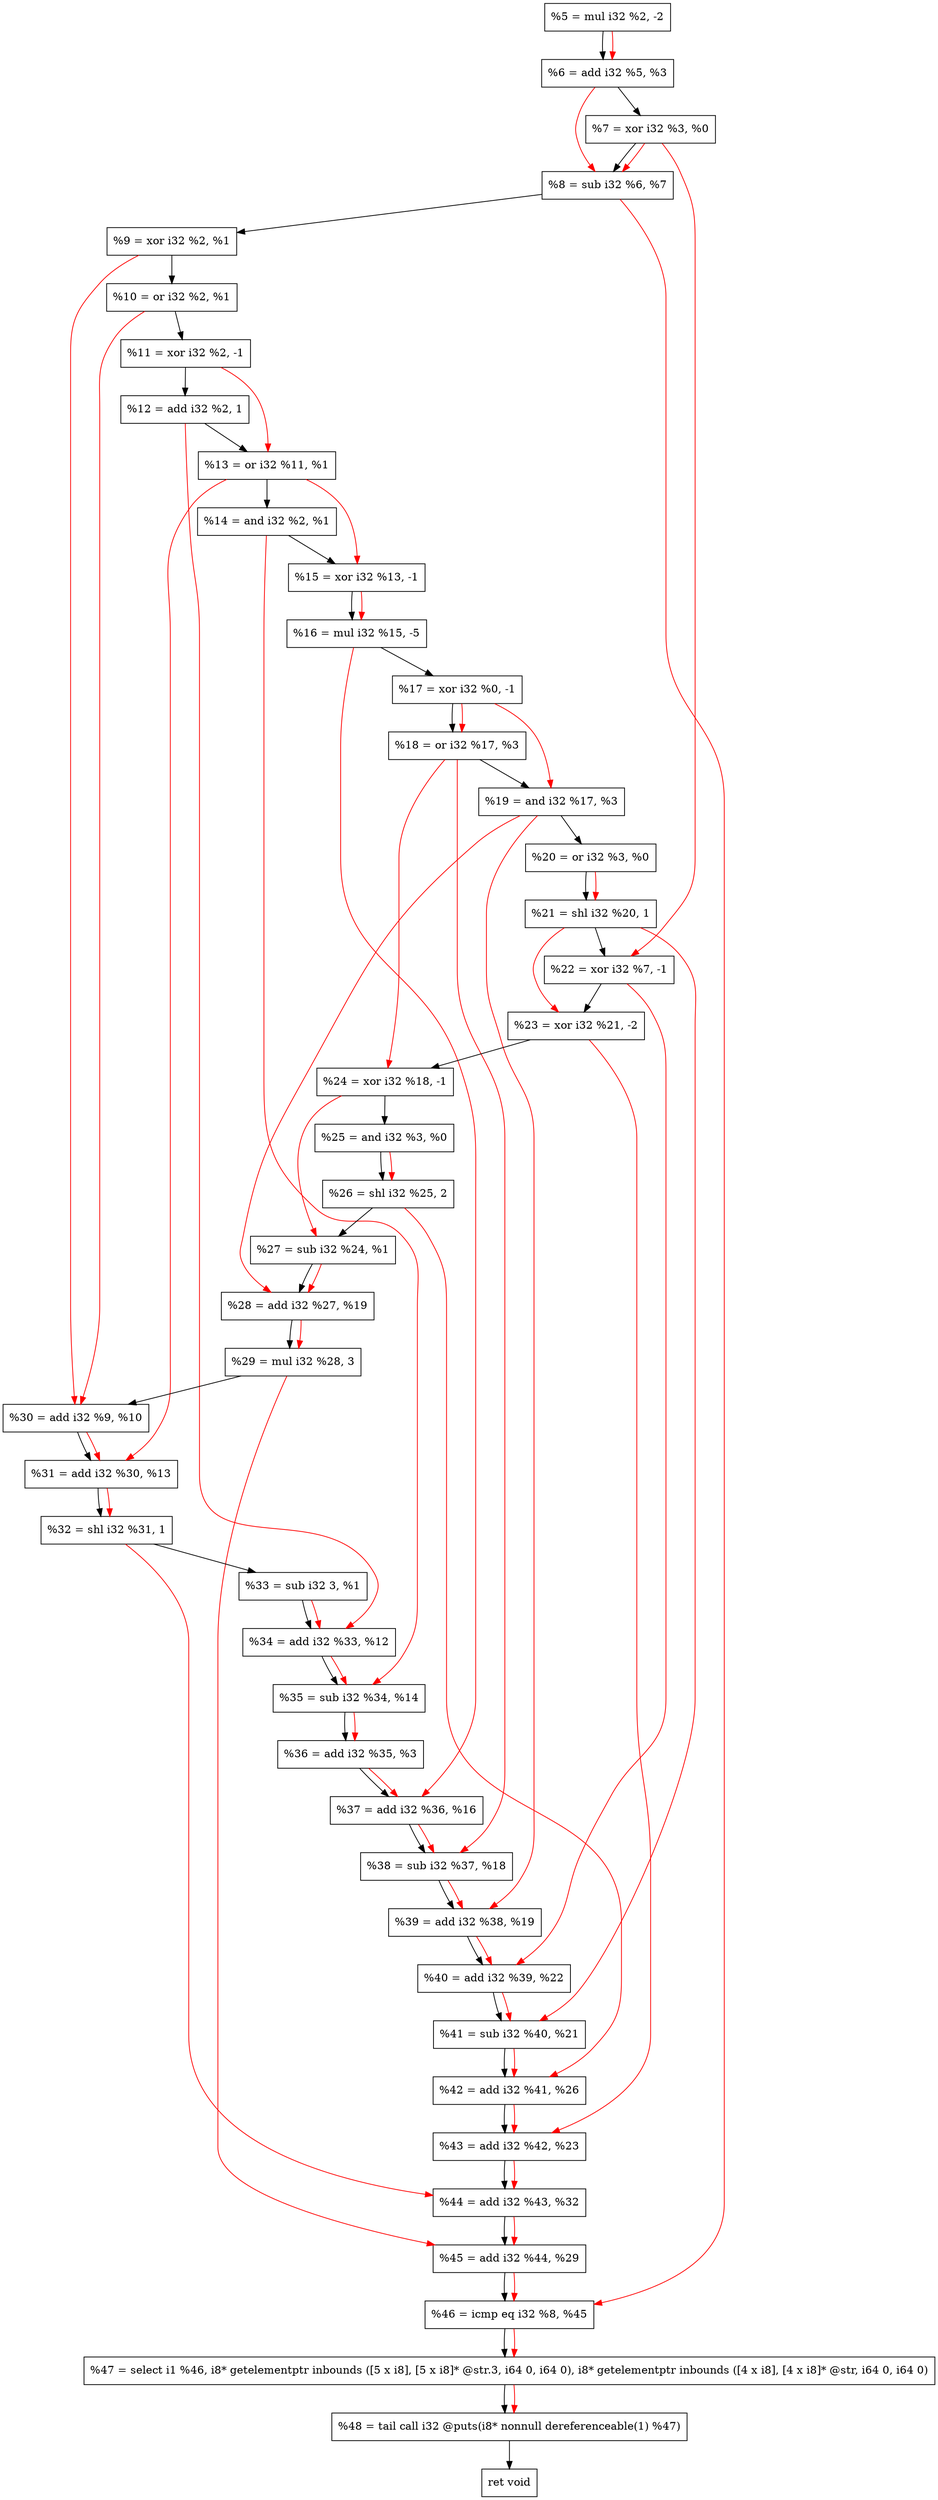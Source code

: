 digraph "DFG for'crackme' function" {
	Node0x229c170[shape=record, label="  %5 = mul i32 %2, -2"];
	Node0x229c1e0[shape=record, label="  %6 = add i32 %5, %3"];
	Node0x229c250[shape=record, label="  %7 = xor i32 %3, %0"];
	Node0x229c2c0[shape=record, label="  %8 = sub i32 %6, %7"];
	Node0x229c330[shape=record, label="  %9 = xor i32 %2, %1"];
	Node0x229c3a0[shape=record, label="  %10 = or i32 %2, %1"];
	Node0x229c440[shape=record, label="  %11 = xor i32 %2, -1"];
	Node0x229c4e0[shape=record, label="  %12 = add i32 %2, 1"];
	Node0x229c550[shape=record, label="  %13 = or i32 %11, %1"];
	Node0x229c5c0[shape=record, label="  %14 = and i32 %2, %1"];
	Node0x229c630[shape=record, label="  %15 = xor i32 %13, -1"];
	Node0x229c6d0[shape=record, label="  %16 = mul i32 %15, -5"];
	Node0x229c740[shape=record, label="  %17 = xor i32 %0, -1"];
	Node0x229c7b0[shape=record, label="  %18 = or i32 %17, %3"];
	Node0x229c820[shape=record, label="  %19 = and i32 %17, %3"];
	Node0x229c890[shape=record, label="  %20 = or i32 %3, %0"];
	Node0x229c900[shape=record, label="  %21 = shl i32 %20, 1"];
	Node0x229c970[shape=record, label="  %22 = xor i32 %7, -1"];
	Node0x229c9e0[shape=record, label="  %23 = xor i32 %21, -2"];
	Node0x229ca50[shape=record, label="  %24 = xor i32 %18, -1"];
	Node0x229cac0[shape=record, label="  %25 = and i32 %3, %0"];
	Node0x229cb60[shape=record, label="  %26 = shl i32 %25, 2"];
	Node0x229cbd0[shape=record, label="  %27 = sub i32 %24, %1"];
	Node0x229cc40[shape=record, label="  %28 = add i32 %27, %19"];
	Node0x229cce0[shape=record, label="  %29 = mul i32 %28, 3"];
	Node0x229cd50[shape=record, label="  %30 = add i32 %9, %10"];
	Node0x229cdc0[shape=record, label="  %31 = add i32 %30, %13"];
	Node0x229ce30[shape=record, label="  %32 = shl i32 %31, 1"];
	Node0x229d0b0[shape=record, label="  %33 = sub i32 3, %1"];
	Node0x229d120[shape=record, label="  %34 = add i32 %33, %12"];
	Node0x229d190[shape=record, label="  %35 = sub i32 %34, %14"];
	Node0x229d200[shape=record, label="  %36 = add i32 %35, %3"];
	Node0x229d270[shape=record, label="  %37 = add i32 %36, %16"];
	Node0x229d2e0[shape=record, label="  %38 = sub i32 %37, %18"];
	Node0x229d350[shape=record, label="  %39 = add i32 %38, %19"];
	Node0x229d3c0[shape=record, label="  %40 = add i32 %39, %22"];
	Node0x229d430[shape=record, label="  %41 = sub i32 %40, %21"];
	Node0x229d4a0[shape=record, label="  %42 = add i32 %41, %26"];
	Node0x229d510[shape=record, label="  %43 = add i32 %42, %23"];
	Node0x229d580[shape=record, label="  %44 = add i32 %43, %32"];
	Node0x229d5f0[shape=record, label="  %45 = add i32 %44, %29"];
	Node0x229d660[shape=record, label="  %46 = icmp eq i32 %8, %45"];
	Node0x223c268[shape=record, label="  %47 = select i1 %46, i8* getelementptr inbounds ([5 x i8], [5 x i8]* @str.3, i64 0, i64 0), i8* getelementptr inbounds ([4 x i8], [4 x i8]* @str, i64 0, i64 0)"];
	Node0x229db00[shape=record, label="  %48 = tail call i32 @puts(i8* nonnull dereferenceable(1) %47)"];
	Node0x229db50[shape=record, label="  ret void"];
	Node0x229c170 -> Node0x229c1e0;
	Node0x229c1e0 -> Node0x229c250;
	Node0x229c250 -> Node0x229c2c0;
	Node0x229c2c0 -> Node0x229c330;
	Node0x229c330 -> Node0x229c3a0;
	Node0x229c3a0 -> Node0x229c440;
	Node0x229c440 -> Node0x229c4e0;
	Node0x229c4e0 -> Node0x229c550;
	Node0x229c550 -> Node0x229c5c0;
	Node0x229c5c0 -> Node0x229c630;
	Node0x229c630 -> Node0x229c6d0;
	Node0x229c6d0 -> Node0x229c740;
	Node0x229c740 -> Node0x229c7b0;
	Node0x229c7b0 -> Node0x229c820;
	Node0x229c820 -> Node0x229c890;
	Node0x229c890 -> Node0x229c900;
	Node0x229c900 -> Node0x229c970;
	Node0x229c970 -> Node0x229c9e0;
	Node0x229c9e0 -> Node0x229ca50;
	Node0x229ca50 -> Node0x229cac0;
	Node0x229cac0 -> Node0x229cb60;
	Node0x229cb60 -> Node0x229cbd0;
	Node0x229cbd0 -> Node0x229cc40;
	Node0x229cc40 -> Node0x229cce0;
	Node0x229cce0 -> Node0x229cd50;
	Node0x229cd50 -> Node0x229cdc0;
	Node0x229cdc0 -> Node0x229ce30;
	Node0x229ce30 -> Node0x229d0b0;
	Node0x229d0b0 -> Node0x229d120;
	Node0x229d120 -> Node0x229d190;
	Node0x229d190 -> Node0x229d200;
	Node0x229d200 -> Node0x229d270;
	Node0x229d270 -> Node0x229d2e0;
	Node0x229d2e0 -> Node0x229d350;
	Node0x229d350 -> Node0x229d3c0;
	Node0x229d3c0 -> Node0x229d430;
	Node0x229d430 -> Node0x229d4a0;
	Node0x229d4a0 -> Node0x229d510;
	Node0x229d510 -> Node0x229d580;
	Node0x229d580 -> Node0x229d5f0;
	Node0x229d5f0 -> Node0x229d660;
	Node0x229d660 -> Node0x223c268;
	Node0x223c268 -> Node0x229db00;
	Node0x229db00 -> Node0x229db50;
edge [color=red]
	Node0x229c170 -> Node0x229c1e0;
	Node0x229c1e0 -> Node0x229c2c0;
	Node0x229c250 -> Node0x229c2c0;
	Node0x229c440 -> Node0x229c550;
	Node0x229c550 -> Node0x229c630;
	Node0x229c630 -> Node0x229c6d0;
	Node0x229c740 -> Node0x229c7b0;
	Node0x229c740 -> Node0x229c820;
	Node0x229c890 -> Node0x229c900;
	Node0x229c250 -> Node0x229c970;
	Node0x229c900 -> Node0x229c9e0;
	Node0x229c7b0 -> Node0x229ca50;
	Node0x229cac0 -> Node0x229cb60;
	Node0x229ca50 -> Node0x229cbd0;
	Node0x229cbd0 -> Node0x229cc40;
	Node0x229c820 -> Node0x229cc40;
	Node0x229cc40 -> Node0x229cce0;
	Node0x229c330 -> Node0x229cd50;
	Node0x229c3a0 -> Node0x229cd50;
	Node0x229cd50 -> Node0x229cdc0;
	Node0x229c550 -> Node0x229cdc0;
	Node0x229cdc0 -> Node0x229ce30;
	Node0x229d0b0 -> Node0x229d120;
	Node0x229c4e0 -> Node0x229d120;
	Node0x229d120 -> Node0x229d190;
	Node0x229c5c0 -> Node0x229d190;
	Node0x229d190 -> Node0x229d200;
	Node0x229d200 -> Node0x229d270;
	Node0x229c6d0 -> Node0x229d270;
	Node0x229d270 -> Node0x229d2e0;
	Node0x229c7b0 -> Node0x229d2e0;
	Node0x229d2e0 -> Node0x229d350;
	Node0x229c820 -> Node0x229d350;
	Node0x229d350 -> Node0x229d3c0;
	Node0x229c970 -> Node0x229d3c0;
	Node0x229d3c0 -> Node0x229d430;
	Node0x229c900 -> Node0x229d430;
	Node0x229d430 -> Node0x229d4a0;
	Node0x229cb60 -> Node0x229d4a0;
	Node0x229d4a0 -> Node0x229d510;
	Node0x229c9e0 -> Node0x229d510;
	Node0x229d510 -> Node0x229d580;
	Node0x229ce30 -> Node0x229d580;
	Node0x229d580 -> Node0x229d5f0;
	Node0x229cce0 -> Node0x229d5f0;
	Node0x229c2c0 -> Node0x229d660;
	Node0x229d5f0 -> Node0x229d660;
	Node0x229d660 -> Node0x223c268;
	Node0x223c268 -> Node0x229db00;
}
